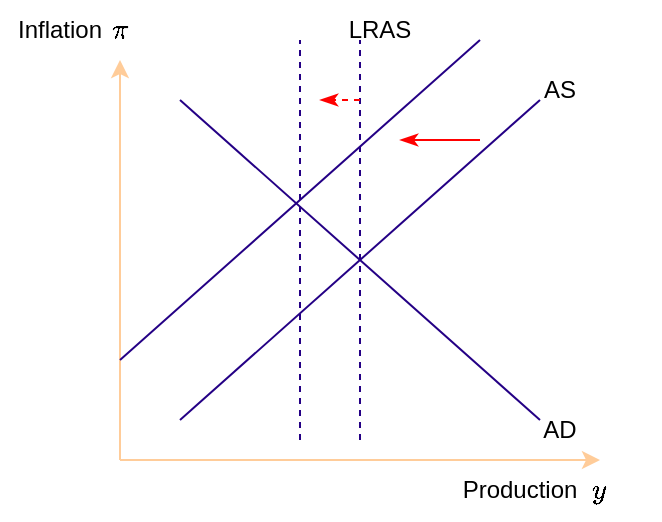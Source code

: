 <mxfile>
    <diagram id="UWEsHx7s5rg_Ws4tN4sF" name="Page-1">
        <mxGraphModel dx="635" dy="366" grid="1" gridSize="10" guides="1" tooltips="1" connect="1" arrows="1" fold="1" page="1" pageScale="1" pageWidth="850" pageHeight="1100" math="1" shadow="0">
            <root>
                <mxCell id="0"/>
                <mxCell id="1" parent="0"/>
                <mxCell id="2" value="" style="edgeStyle=none;orthogonalLoop=1;jettySize=auto;html=1;strokeColor=#FFCC99;" edge="1" parent="1">
                    <mxGeometry width="80" relative="1" as="geometry">
                        <mxPoint x="80" y="240" as="sourcePoint"/>
                        <mxPoint x="320" y="240" as="targetPoint"/>
                        <Array as="points"/>
                    </mxGeometry>
                </mxCell>
                <mxCell id="3" value="" style="edgeStyle=none;orthogonalLoop=1;jettySize=auto;html=1;strokeColor=#FFCC99;" edge="1" parent="1">
                    <mxGeometry width="80" relative="1" as="geometry">
                        <mxPoint x="80" y="240" as="sourcePoint"/>
                        <mxPoint x="80" y="40" as="targetPoint"/>
                        <Array as="points"/>
                    </mxGeometry>
                </mxCell>
                <mxCell id="4" value="" style="edgeStyle=none;orthogonalLoop=1;jettySize=auto;html=1;endArrow=none;endFill=0;strokeColor=#240085;" edge="1" parent="1">
                    <mxGeometry width="80" relative="1" as="geometry">
                        <mxPoint x="110" y="220" as="sourcePoint"/>
                        <mxPoint x="290" y="60" as="targetPoint"/>
                        <Array as="points"/>
                    </mxGeometry>
                </mxCell>
                <mxCell id="5" value="" style="edgeStyle=none;orthogonalLoop=1;jettySize=auto;html=1;endArrow=none;endFill=0;strokeColor=#240085;" edge="1" parent="1">
                    <mxGeometry width="80" relative="1" as="geometry">
                        <mxPoint x="110" y="60" as="sourcePoint"/>
                        <mxPoint x="290" y="220" as="targetPoint"/>
                        <Array as="points"/>
                    </mxGeometry>
                </mxCell>
                <mxCell id="8" value="" style="group" vertex="1" connectable="0" parent="1">
                    <mxGeometry x="20" y="10" width="90" height="30" as="geometry"/>
                </mxCell>
                <mxCell id="6" value="Inflation" style="text;strokeColor=none;align=center;fillColor=none;html=1;verticalAlign=middle;whiteSpace=wrap;rounded=0;" vertex="1" parent="8">
                    <mxGeometry width="60" height="30" as="geometry"/>
                </mxCell>
                <mxCell id="7" value="$$\pi$$" style="text;strokeColor=none;align=center;fillColor=none;html=1;verticalAlign=middle;whiteSpace=wrap;rounded=0;" vertex="1" parent="8">
                    <mxGeometry x="30" width="60" height="30" as="geometry"/>
                </mxCell>
                <mxCell id="11" value="" style="group" vertex="1" connectable="0" parent="1">
                    <mxGeometry x="250" y="240" width="100" height="30" as="geometry"/>
                </mxCell>
                <mxCell id="9" value="Production" style="text;strokeColor=none;align=center;fillColor=none;html=1;verticalAlign=middle;whiteSpace=wrap;rounded=0;" vertex="1" parent="11">
                    <mxGeometry width="60" height="30" as="geometry"/>
                </mxCell>
                <mxCell id="10" value="$$y$$" style="text;strokeColor=none;align=center;fillColor=none;html=1;verticalAlign=middle;whiteSpace=wrap;rounded=0;" vertex="1" parent="11">
                    <mxGeometry x="40" width="60" height="30" as="geometry"/>
                </mxCell>
                <mxCell id="12" value="AS" style="text;strokeColor=none;align=center;fillColor=none;html=1;verticalAlign=middle;whiteSpace=wrap;rounded=0;" vertex="1" parent="1">
                    <mxGeometry x="270" y="40" width="60" height="30" as="geometry"/>
                </mxCell>
                <mxCell id="13" value="AD" style="text;strokeColor=none;align=center;fillColor=none;html=1;verticalAlign=middle;whiteSpace=wrap;rounded=0;" vertex="1" parent="1">
                    <mxGeometry x="270" y="210" width="60" height="30" as="geometry"/>
                </mxCell>
                <mxCell id="14" value="" style="edgeStyle=none;orthogonalLoop=1;jettySize=auto;html=1;endArrow=none;endFill=0;strokeColor=#240085;dashed=1;" edge="1" parent="1">
                    <mxGeometry width="80" relative="1" as="geometry">
                        <mxPoint x="200" y="230" as="sourcePoint"/>
                        <mxPoint x="200" y="30" as="targetPoint"/>
                        <Array as="points"/>
                    </mxGeometry>
                </mxCell>
                <mxCell id="15" value="" style="edgeStyle=none;orthogonalLoop=1;jettySize=auto;html=1;endArrow=none;endFill=0;strokeColor=#240085;" edge="1" parent="1">
                    <mxGeometry width="80" relative="1" as="geometry">
                        <mxPoint x="80" y="190" as="sourcePoint"/>
                        <mxPoint x="260" y="30" as="targetPoint"/>
                        <Array as="points"/>
                    </mxGeometry>
                </mxCell>
                <mxCell id="16" value="" style="edgeStyle=none;orthogonalLoop=1;jettySize=auto;html=1;strokeColor=#FF0000;endArrow=classicThin;endFill=1;strokeWidth=1;" edge="1" parent="1">
                    <mxGeometry width="80" relative="1" as="geometry">
                        <mxPoint x="260" y="80" as="sourcePoint"/>
                        <mxPoint x="220" y="80" as="targetPoint"/>
                    </mxGeometry>
                </mxCell>
                <mxCell id="17" value="" style="edgeStyle=none;orthogonalLoop=1;jettySize=auto;html=1;endArrow=none;endFill=0;strokeColor=#240085;dashed=1;" edge="1" parent="1">
                    <mxGeometry width="80" relative="1" as="geometry">
                        <mxPoint x="170" y="230" as="sourcePoint"/>
                        <mxPoint x="170" y="30" as="targetPoint"/>
                        <Array as="points"/>
                    </mxGeometry>
                </mxCell>
                <mxCell id="18" value="LRAS" style="text;strokeColor=none;align=center;fillColor=none;html=1;verticalAlign=middle;whiteSpace=wrap;rounded=0;" vertex="1" parent="1">
                    <mxGeometry x="180" y="10" width="60" height="30" as="geometry"/>
                </mxCell>
                <mxCell id="20" value="" style="edgeStyle=none;orthogonalLoop=1;jettySize=auto;html=1;strokeColor=#FF0000;endArrow=classicThin;endFill=1;strokeWidth=1;dashed=1;" edge="1" parent="1">
                    <mxGeometry width="80" relative="1" as="geometry">
                        <mxPoint x="200" y="60" as="sourcePoint"/>
                        <mxPoint x="180" y="60" as="targetPoint"/>
                    </mxGeometry>
                </mxCell>
            </root>
        </mxGraphModel>
    </diagram>
</mxfile>